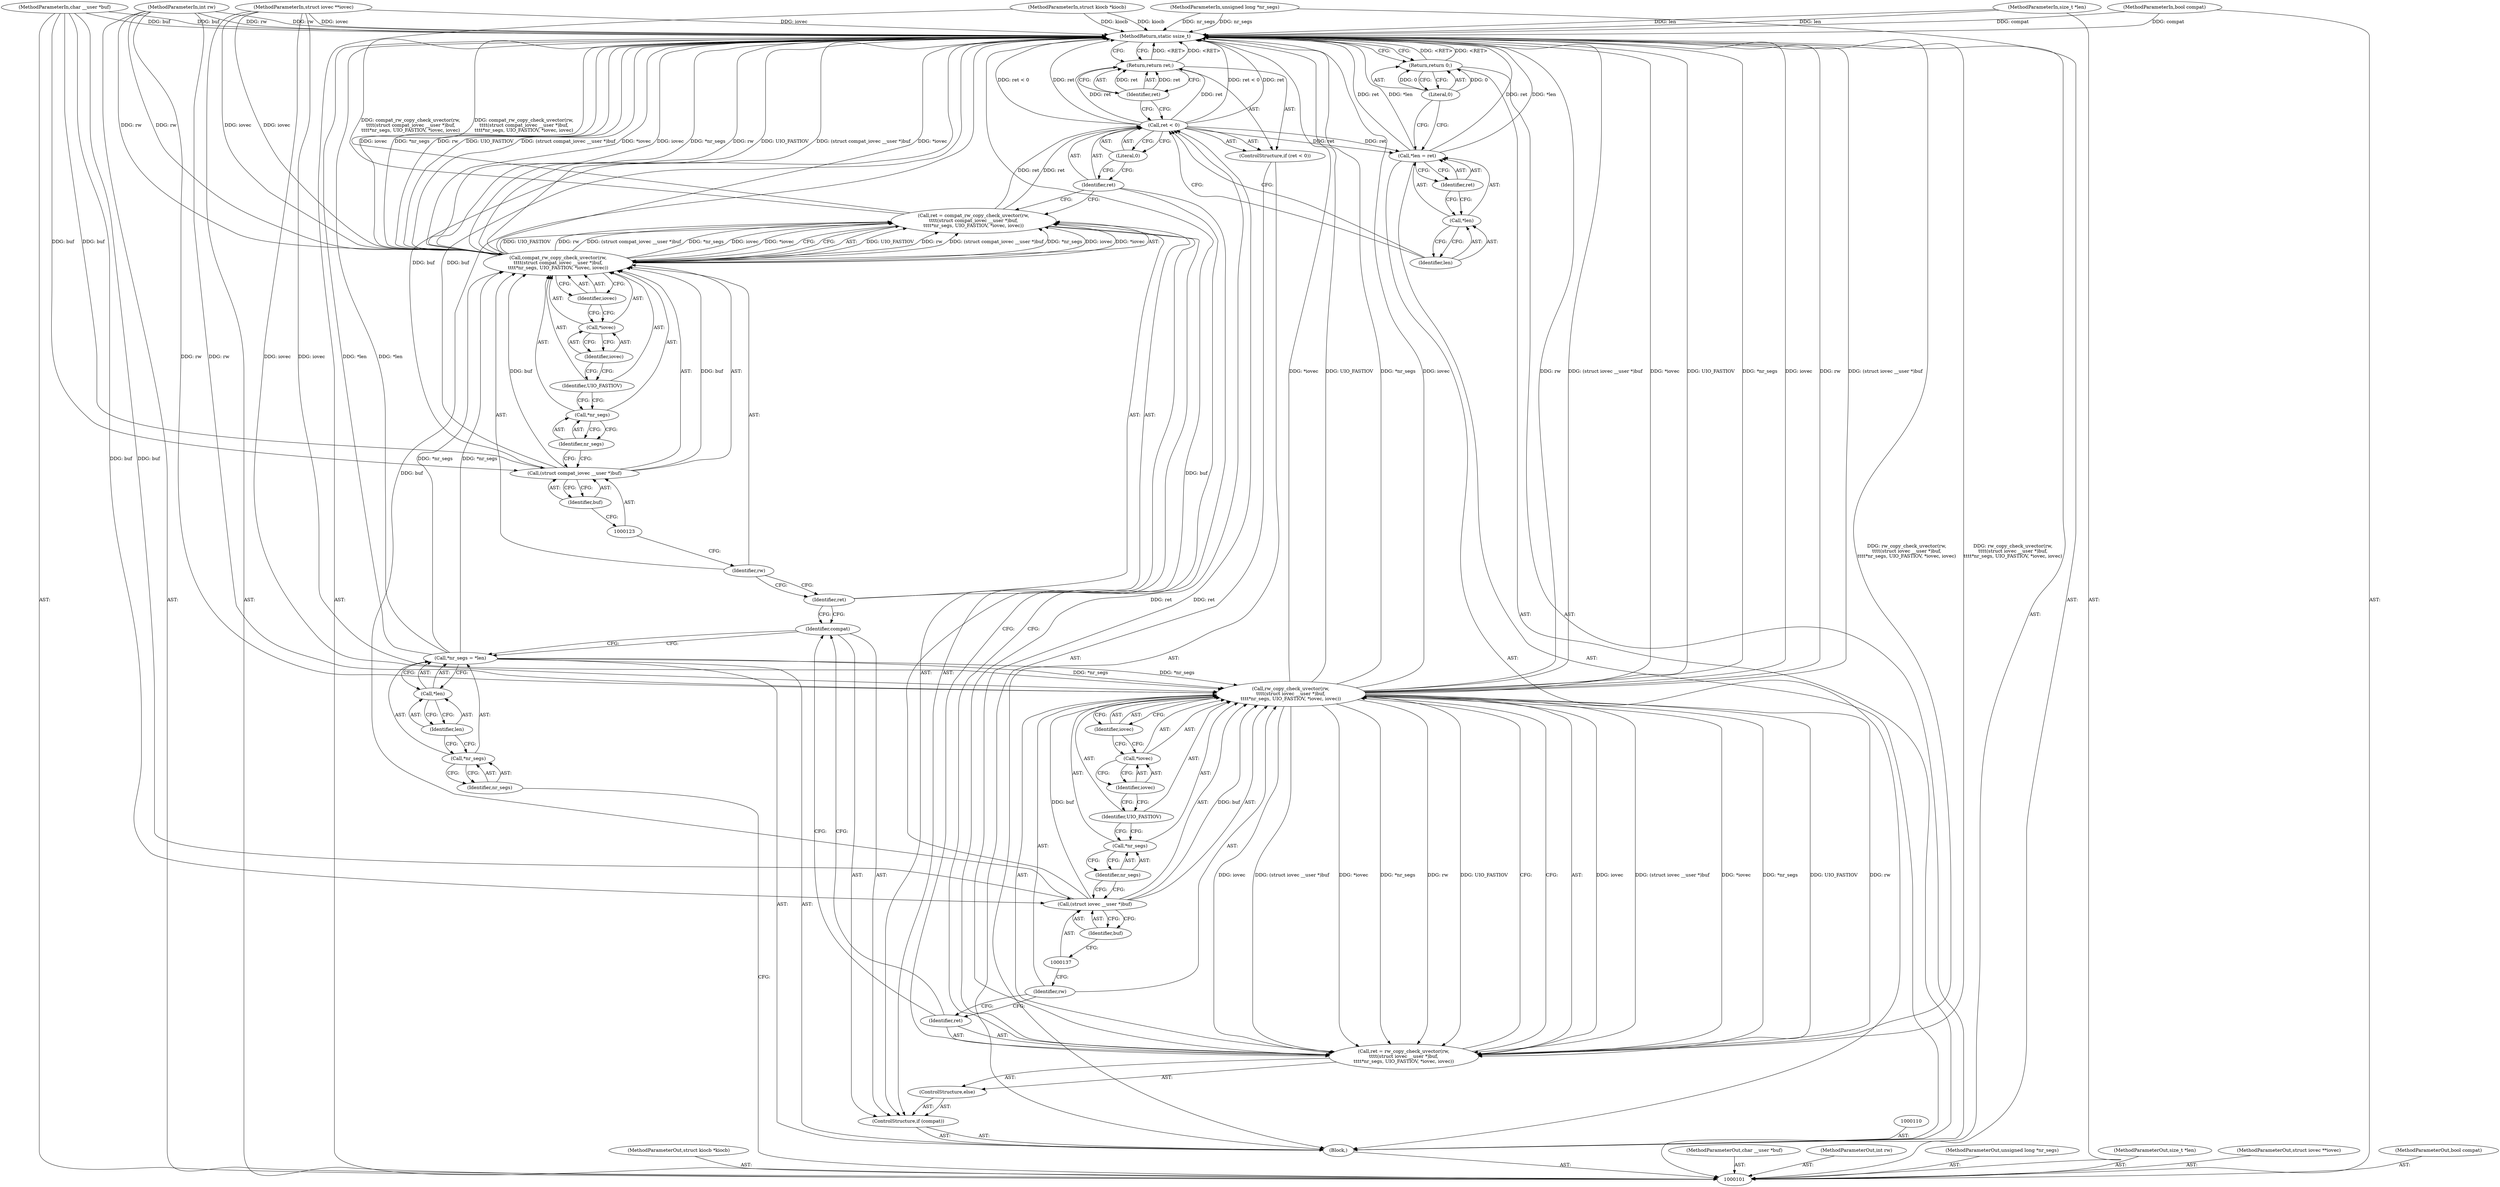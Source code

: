 digraph "1_linux_4c185ce06dca14f5cea192f5a2c981ef50663f2b_1" {
"1000157" [label="(MethodReturn,static ssize_t)"];
"1000102" [label="(MethodParameterIn,struct kiocb *kiocb)"];
"1000207" [label="(MethodParameterOut,struct kiocb *kiocb)"];
"1000111" [label="(Call,*nr_segs = *len)"];
"1000112" [label="(Call,*nr_segs)"];
"1000114" [label="(Call,*len)"];
"1000115" [label="(Identifier,len)"];
"1000113" [label="(Identifier,nr_segs)"];
"1000116" [label="(ControlStructure,if (compat))"];
"1000117" [label="(Identifier,compat)"];
"1000118" [label="(Call,ret = compat_rw_copy_check_uvector(rw,\n\t\t\t\t(struct compat_iovec __user *)buf,\n\t\t\t\t*nr_segs, UIO_FASTIOV, *iovec, iovec))"];
"1000119" [label="(Identifier,ret)"];
"1000121" [label="(Identifier,rw)"];
"1000120" [label="(Call,compat_rw_copy_check_uvector(rw,\n\t\t\t\t(struct compat_iovec __user *)buf,\n\t\t\t\t*nr_segs, UIO_FASTIOV, *iovec, iovec))"];
"1000124" [label="(Identifier,buf)"];
"1000122" [label="(Call,(struct compat_iovec __user *)buf)"];
"1000127" [label="(Identifier,UIO_FASTIOV)"];
"1000128" [label="(Call,*iovec)"];
"1000129" [label="(Identifier,iovec)"];
"1000130" [label="(Identifier,iovec)"];
"1000125" [label="(Call,*nr_segs)"];
"1000126" [label="(Identifier,nr_segs)"];
"1000131" [label="(ControlStructure,else)"];
"1000132" [label="(Call,ret = rw_copy_check_uvector(rw,\n\t\t\t\t(struct iovec __user *)buf,\n\t\t\t\t*nr_segs, UIO_FASTIOV, *iovec, iovec))"];
"1000133" [label="(Identifier,ret)"];
"1000135" [label="(Identifier,rw)"];
"1000134" [label="(Call,rw_copy_check_uvector(rw,\n\t\t\t\t(struct iovec __user *)buf,\n\t\t\t\t*nr_segs, UIO_FASTIOV, *iovec, iovec))"];
"1000104" [label="(MethodParameterIn,char __user *buf)"];
"1000209" [label="(MethodParameterOut,char __user *buf)"];
"1000103" [label="(MethodParameterIn,int rw)"];
"1000208" [label="(MethodParameterOut,int rw)"];
"1000138" [label="(Identifier,buf)"];
"1000136" [label="(Call,(struct iovec __user *)buf)"];
"1000141" [label="(Identifier,UIO_FASTIOV)"];
"1000142" [label="(Call,*iovec)"];
"1000143" [label="(Identifier,iovec)"];
"1000144" [label="(Identifier,iovec)"];
"1000139" [label="(Call,*nr_segs)"];
"1000140" [label="(Identifier,nr_segs)"];
"1000145" [label="(ControlStructure,if (ret < 0))"];
"1000148" [label="(Literal,0)"];
"1000146" [label="(Call,ret < 0)"];
"1000147" [label="(Identifier,ret)"];
"1000149" [label="(Return,return ret;)"];
"1000150" [label="(Identifier,ret)"];
"1000151" [label="(Call,*len = ret)"];
"1000152" [label="(Call,*len)"];
"1000153" [label="(Identifier,len)"];
"1000154" [label="(Identifier,ret)"];
"1000155" [label="(Return,return 0;)"];
"1000156" [label="(Literal,0)"];
"1000105" [label="(MethodParameterIn,unsigned long *nr_segs)"];
"1000210" [label="(MethodParameterOut,unsigned long *nr_segs)"];
"1000106" [label="(MethodParameterIn,size_t *len)"];
"1000211" [label="(MethodParameterOut,size_t *len)"];
"1000107" [label="(MethodParameterIn,struct iovec **iovec)"];
"1000212" [label="(MethodParameterOut,struct iovec **iovec)"];
"1000108" [label="(MethodParameterIn,bool compat)"];
"1000213" [label="(MethodParameterOut,bool compat)"];
"1000109" [label="(Block,)"];
"1000157" -> "1000101"  [label="AST: "];
"1000157" -> "1000149"  [label="CFG: "];
"1000157" -> "1000155"  [label="CFG: "];
"1000155" -> "1000157"  [label="DDG: <RET>"];
"1000149" -> "1000157"  [label="DDG: <RET>"];
"1000120" -> "1000157"  [label="DDG: iovec"];
"1000120" -> "1000157"  [label="DDG: *nr_segs"];
"1000120" -> "1000157"  [label="DDG: rw"];
"1000120" -> "1000157"  [label="DDG: UIO_FASTIOV"];
"1000120" -> "1000157"  [label="DDG: (struct compat_iovec __user *)buf"];
"1000120" -> "1000157"  [label="DDG: *iovec"];
"1000134" -> "1000157"  [label="DDG: *iovec"];
"1000134" -> "1000157"  [label="DDG: UIO_FASTIOV"];
"1000134" -> "1000157"  [label="DDG: *nr_segs"];
"1000134" -> "1000157"  [label="DDG: iovec"];
"1000134" -> "1000157"  [label="DDG: rw"];
"1000134" -> "1000157"  [label="DDG: (struct iovec __user *)buf"];
"1000108" -> "1000157"  [label="DDG: compat"];
"1000104" -> "1000157"  [label="DDG: buf"];
"1000105" -> "1000157"  [label="DDG: nr_segs"];
"1000111" -> "1000157"  [label="DDG: *len"];
"1000151" -> "1000157"  [label="DDG: *len"];
"1000151" -> "1000157"  [label="DDG: ret"];
"1000102" -> "1000157"  [label="DDG: kiocb"];
"1000146" -> "1000157"  [label="DDG: ret < 0"];
"1000146" -> "1000157"  [label="DDG: ret"];
"1000106" -> "1000157"  [label="DDG: len"];
"1000122" -> "1000157"  [label="DDG: buf"];
"1000107" -> "1000157"  [label="DDG: iovec"];
"1000103" -> "1000157"  [label="DDG: rw"];
"1000132" -> "1000157"  [label="DDG: rw_copy_check_uvector(rw,\n\t\t\t\t(struct iovec __user *)buf,\n\t\t\t\t*nr_segs, UIO_FASTIOV, *iovec, iovec)"];
"1000118" -> "1000157"  [label="DDG: compat_rw_copy_check_uvector(rw,\n\t\t\t\t(struct compat_iovec __user *)buf,\n\t\t\t\t*nr_segs, UIO_FASTIOV, *iovec, iovec)"];
"1000136" -> "1000157"  [label="DDG: buf"];
"1000102" -> "1000101"  [label="AST: "];
"1000102" -> "1000157"  [label="DDG: kiocb"];
"1000207" -> "1000101"  [label="AST: "];
"1000111" -> "1000109"  [label="AST: "];
"1000111" -> "1000114"  [label="CFG: "];
"1000112" -> "1000111"  [label="AST: "];
"1000114" -> "1000111"  [label="AST: "];
"1000117" -> "1000111"  [label="CFG: "];
"1000111" -> "1000157"  [label="DDG: *len"];
"1000111" -> "1000120"  [label="DDG: *nr_segs"];
"1000111" -> "1000134"  [label="DDG: *nr_segs"];
"1000112" -> "1000111"  [label="AST: "];
"1000112" -> "1000113"  [label="CFG: "];
"1000113" -> "1000112"  [label="AST: "];
"1000115" -> "1000112"  [label="CFG: "];
"1000114" -> "1000111"  [label="AST: "];
"1000114" -> "1000115"  [label="CFG: "];
"1000115" -> "1000114"  [label="AST: "];
"1000111" -> "1000114"  [label="CFG: "];
"1000115" -> "1000114"  [label="AST: "];
"1000115" -> "1000112"  [label="CFG: "];
"1000114" -> "1000115"  [label="CFG: "];
"1000113" -> "1000112"  [label="AST: "];
"1000113" -> "1000101"  [label="CFG: "];
"1000112" -> "1000113"  [label="CFG: "];
"1000116" -> "1000109"  [label="AST: "];
"1000117" -> "1000116"  [label="AST: "];
"1000118" -> "1000116"  [label="AST: "];
"1000131" -> "1000116"  [label="AST: "];
"1000117" -> "1000116"  [label="AST: "];
"1000117" -> "1000111"  [label="CFG: "];
"1000119" -> "1000117"  [label="CFG: "];
"1000133" -> "1000117"  [label="CFG: "];
"1000118" -> "1000116"  [label="AST: "];
"1000118" -> "1000120"  [label="CFG: "];
"1000119" -> "1000118"  [label="AST: "];
"1000120" -> "1000118"  [label="AST: "];
"1000147" -> "1000118"  [label="CFG: "];
"1000118" -> "1000157"  [label="DDG: compat_rw_copy_check_uvector(rw,\n\t\t\t\t(struct compat_iovec __user *)buf,\n\t\t\t\t*nr_segs, UIO_FASTIOV, *iovec, iovec)"];
"1000120" -> "1000118"  [label="DDG: UIO_FASTIOV"];
"1000120" -> "1000118"  [label="DDG: rw"];
"1000120" -> "1000118"  [label="DDG: (struct compat_iovec __user *)buf"];
"1000120" -> "1000118"  [label="DDG: *nr_segs"];
"1000120" -> "1000118"  [label="DDG: iovec"];
"1000120" -> "1000118"  [label="DDG: *iovec"];
"1000118" -> "1000146"  [label="DDG: ret"];
"1000119" -> "1000118"  [label="AST: "];
"1000119" -> "1000117"  [label="CFG: "];
"1000121" -> "1000119"  [label="CFG: "];
"1000121" -> "1000120"  [label="AST: "];
"1000121" -> "1000119"  [label="CFG: "];
"1000123" -> "1000121"  [label="CFG: "];
"1000120" -> "1000118"  [label="AST: "];
"1000120" -> "1000130"  [label="CFG: "];
"1000121" -> "1000120"  [label="AST: "];
"1000122" -> "1000120"  [label="AST: "];
"1000125" -> "1000120"  [label="AST: "];
"1000127" -> "1000120"  [label="AST: "];
"1000128" -> "1000120"  [label="AST: "];
"1000130" -> "1000120"  [label="AST: "];
"1000118" -> "1000120"  [label="CFG: "];
"1000120" -> "1000157"  [label="DDG: iovec"];
"1000120" -> "1000157"  [label="DDG: *nr_segs"];
"1000120" -> "1000157"  [label="DDG: rw"];
"1000120" -> "1000157"  [label="DDG: UIO_FASTIOV"];
"1000120" -> "1000157"  [label="DDG: (struct compat_iovec __user *)buf"];
"1000120" -> "1000157"  [label="DDG: *iovec"];
"1000120" -> "1000118"  [label="DDG: UIO_FASTIOV"];
"1000120" -> "1000118"  [label="DDG: rw"];
"1000120" -> "1000118"  [label="DDG: (struct compat_iovec __user *)buf"];
"1000120" -> "1000118"  [label="DDG: *nr_segs"];
"1000120" -> "1000118"  [label="DDG: iovec"];
"1000120" -> "1000118"  [label="DDG: *iovec"];
"1000103" -> "1000120"  [label="DDG: rw"];
"1000122" -> "1000120"  [label="DDG: buf"];
"1000111" -> "1000120"  [label="DDG: *nr_segs"];
"1000107" -> "1000120"  [label="DDG: iovec"];
"1000124" -> "1000122"  [label="AST: "];
"1000124" -> "1000123"  [label="CFG: "];
"1000122" -> "1000124"  [label="CFG: "];
"1000122" -> "1000120"  [label="AST: "];
"1000122" -> "1000124"  [label="CFG: "];
"1000123" -> "1000122"  [label="AST: "];
"1000124" -> "1000122"  [label="AST: "];
"1000126" -> "1000122"  [label="CFG: "];
"1000122" -> "1000157"  [label="DDG: buf"];
"1000122" -> "1000120"  [label="DDG: buf"];
"1000104" -> "1000122"  [label="DDG: buf"];
"1000127" -> "1000120"  [label="AST: "];
"1000127" -> "1000125"  [label="CFG: "];
"1000129" -> "1000127"  [label="CFG: "];
"1000128" -> "1000120"  [label="AST: "];
"1000128" -> "1000129"  [label="CFG: "];
"1000129" -> "1000128"  [label="AST: "];
"1000130" -> "1000128"  [label="CFG: "];
"1000129" -> "1000128"  [label="AST: "];
"1000129" -> "1000127"  [label="CFG: "];
"1000128" -> "1000129"  [label="CFG: "];
"1000130" -> "1000120"  [label="AST: "];
"1000130" -> "1000128"  [label="CFG: "];
"1000120" -> "1000130"  [label="CFG: "];
"1000125" -> "1000120"  [label="AST: "];
"1000125" -> "1000126"  [label="CFG: "];
"1000126" -> "1000125"  [label="AST: "];
"1000127" -> "1000125"  [label="CFG: "];
"1000126" -> "1000125"  [label="AST: "];
"1000126" -> "1000122"  [label="CFG: "];
"1000125" -> "1000126"  [label="CFG: "];
"1000131" -> "1000116"  [label="AST: "];
"1000132" -> "1000131"  [label="AST: "];
"1000132" -> "1000131"  [label="AST: "];
"1000132" -> "1000134"  [label="CFG: "];
"1000133" -> "1000132"  [label="AST: "];
"1000134" -> "1000132"  [label="AST: "];
"1000147" -> "1000132"  [label="CFG: "];
"1000132" -> "1000157"  [label="DDG: rw_copy_check_uvector(rw,\n\t\t\t\t(struct iovec __user *)buf,\n\t\t\t\t*nr_segs, UIO_FASTIOV, *iovec, iovec)"];
"1000134" -> "1000132"  [label="DDG: iovec"];
"1000134" -> "1000132"  [label="DDG: (struct iovec __user *)buf"];
"1000134" -> "1000132"  [label="DDG: *iovec"];
"1000134" -> "1000132"  [label="DDG: *nr_segs"];
"1000134" -> "1000132"  [label="DDG: UIO_FASTIOV"];
"1000134" -> "1000132"  [label="DDG: rw"];
"1000132" -> "1000146"  [label="DDG: ret"];
"1000133" -> "1000132"  [label="AST: "];
"1000133" -> "1000117"  [label="CFG: "];
"1000135" -> "1000133"  [label="CFG: "];
"1000135" -> "1000134"  [label="AST: "];
"1000135" -> "1000133"  [label="CFG: "];
"1000137" -> "1000135"  [label="CFG: "];
"1000134" -> "1000132"  [label="AST: "];
"1000134" -> "1000144"  [label="CFG: "];
"1000135" -> "1000134"  [label="AST: "];
"1000136" -> "1000134"  [label="AST: "];
"1000139" -> "1000134"  [label="AST: "];
"1000141" -> "1000134"  [label="AST: "];
"1000142" -> "1000134"  [label="AST: "];
"1000144" -> "1000134"  [label="AST: "];
"1000132" -> "1000134"  [label="CFG: "];
"1000134" -> "1000157"  [label="DDG: *iovec"];
"1000134" -> "1000157"  [label="DDG: UIO_FASTIOV"];
"1000134" -> "1000157"  [label="DDG: *nr_segs"];
"1000134" -> "1000157"  [label="DDG: iovec"];
"1000134" -> "1000157"  [label="DDG: rw"];
"1000134" -> "1000157"  [label="DDG: (struct iovec __user *)buf"];
"1000134" -> "1000132"  [label="DDG: iovec"];
"1000134" -> "1000132"  [label="DDG: (struct iovec __user *)buf"];
"1000134" -> "1000132"  [label="DDG: *iovec"];
"1000134" -> "1000132"  [label="DDG: *nr_segs"];
"1000134" -> "1000132"  [label="DDG: UIO_FASTIOV"];
"1000134" -> "1000132"  [label="DDG: rw"];
"1000103" -> "1000134"  [label="DDG: rw"];
"1000136" -> "1000134"  [label="DDG: buf"];
"1000111" -> "1000134"  [label="DDG: *nr_segs"];
"1000107" -> "1000134"  [label="DDG: iovec"];
"1000104" -> "1000101"  [label="AST: "];
"1000104" -> "1000157"  [label="DDG: buf"];
"1000104" -> "1000122"  [label="DDG: buf"];
"1000104" -> "1000136"  [label="DDG: buf"];
"1000209" -> "1000101"  [label="AST: "];
"1000103" -> "1000101"  [label="AST: "];
"1000103" -> "1000157"  [label="DDG: rw"];
"1000103" -> "1000120"  [label="DDG: rw"];
"1000103" -> "1000134"  [label="DDG: rw"];
"1000208" -> "1000101"  [label="AST: "];
"1000138" -> "1000136"  [label="AST: "];
"1000138" -> "1000137"  [label="CFG: "];
"1000136" -> "1000138"  [label="CFG: "];
"1000136" -> "1000134"  [label="AST: "];
"1000136" -> "1000138"  [label="CFG: "];
"1000137" -> "1000136"  [label="AST: "];
"1000138" -> "1000136"  [label="AST: "];
"1000140" -> "1000136"  [label="CFG: "];
"1000136" -> "1000157"  [label="DDG: buf"];
"1000136" -> "1000134"  [label="DDG: buf"];
"1000104" -> "1000136"  [label="DDG: buf"];
"1000141" -> "1000134"  [label="AST: "];
"1000141" -> "1000139"  [label="CFG: "];
"1000143" -> "1000141"  [label="CFG: "];
"1000142" -> "1000134"  [label="AST: "];
"1000142" -> "1000143"  [label="CFG: "];
"1000143" -> "1000142"  [label="AST: "];
"1000144" -> "1000142"  [label="CFG: "];
"1000143" -> "1000142"  [label="AST: "];
"1000143" -> "1000141"  [label="CFG: "];
"1000142" -> "1000143"  [label="CFG: "];
"1000144" -> "1000134"  [label="AST: "];
"1000144" -> "1000142"  [label="CFG: "];
"1000134" -> "1000144"  [label="CFG: "];
"1000139" -> "1000134"  [label="AST: "];
"1000139" -> "1000140"  [label="CFG: "];
"1000140" -> "1000139"  [label="AST: "];
"1000141" -> "1000139"  [label="CFG: "];
"1000140" -> "1000139"  [label="AST: "];
"1000140" -> "1000136"  [label="CFG: "];
"1000139" -> "1000140"  [label="CFG: "];
"1000145" -> "1000109"  [label="AST: "];
"1000146" -> "1000145"  [label="AST: "];
"1000149" -> "1000145"  [label="AST: "];
"1000148" -> "1000146"  [label="AST: "];
"1000148" -> "1000147"  [label="CFG: "];
"1000146" -> "1000148"  [label="CFG: "];
"1000146" -> "1000145"  [label="AST: "];
"1000146" -> "1000148"  [label="CFG: "];
"1000147" -> "1000146"  [label="AST: "];
"1000148" -> "1000146"  [label="AST: "];
"1000150" -> "1000146"  [label="CFG: "];
"1000153" -> "1000146"  [label="CFG: "];
"1000146" -> "1000157"  [label="DDG: ret < 0"];
"1000146" -> "1000157"  [label="DDG: ret"];
"1000132" -> "1000146"  [label="DDG: ret"];
"1000118" -> "1000146"  [label="DDG: ret"];
"1000146" -> "1000149"  [label="DDG: ret"];
"1000146" -> "1000151"  [label="DDG: ret"];
"1000147" -> "1000146"  [label="AST: "];
"1000147" -> "1000118"  [label="CFG: "];
"1000147" -> "1000132"  [label="CFG: "];
"1000148" -> "1000147"  [label="CFG: "];
"1000149" -> "1000145"  [label="AST: "];
"1000149" -> "1000150"  [label="CFG: "];
"1000150" -> "1000149"  [label="AST: "];
"1000157" -> "1000149"  [label="CFG: "];
"1000149" -> "1000157"  [label="DDG: <RET>"];
"1000150" -> "1000149"  [label="DDG: ret"];
"1000146" -> "1000149"  [label="DDG: ret"];
"1000150" -> "1000149"  [label="AST: "];
"1000150" -> "1000146"  [label="CFG: "];
"1000149" -> "1000150"  [label="CFG: "];
"1000150" -> "1000149"  [label="DDG: ret"];
"1000151" -> "1000109"  [label="AST: "];
"1000151" -> "1000154"  [label="CFG: "];
"1000152" -> "1000151"  [label="AST: "];
"1000154" -> "1000151"  [label="AST: "];
"1000156" -> "1000151"  [label="CFG: "];
"1000151" -> "1000157"  [label="DDG: *len"];
"1000151" -> "1000157"  [label="DDG: ret"];
"1000146" -> "1000151"  [label="DDG: ret"];
"1000152" -> "1000151"  [label="AST: "];
"1000152" -> "1000153"  [label="CFG: "];
"1000153" -> "1000152"  [label="AST: "];
"1000154" -> "1000152"  [label="CFG: "];
"1000153" -> "1000152"  [label="AST: "];
"1000153" -> "1000146"  [label="CFG: "];
"1000152" -> "1000153"  [label="CFG: "];
"1000154" -> "1000151"  [label="AST: "];
"1000154" -> "1000152"  [label="CFG: "];
"1000151" -> "1000154"  [label="CFG: "];
"1000155" -> "1000109"  [label="AST: "];
"1000155" -> "1000156"  [label="CFG: "];
"1000156" -> "1000155"  [label="AST: "];
"1000157" -> "1000155"  [label="CFG: "];
"1000155" -> "1000157"  [label="DDG: <RET>"];
"1000156" -> "1000155"  [label="DDG: 0"];
"1000156" -> "1000155"  [label="AST: "];
"1000156" -> "1000151"  [label="CFG: "];
"1000155" -> "1000156"  [label="CFG: "];
"1000156" -> "1000155"  [label="DDG: 0"];
"1000105" -> "1000101"  [label="AST: "];
"1000105" -> "1000157"  [label="DDG: nr_segs"];
"1000210" -> "1000101"  [label="AST: "];
"1000106" -> "1000101"  [label="AST: "];
"1000106" -> "1000157"  [label="DDG: len"];
"1000211" -> "1000101"  [label="AST: "];
"1000107" -> "1000101"  [label="AST: "];
"1000107" -> "1000157"  [label="DDG: iovec"];
"1000107" -> "1000120"  [label="DDG: iovec"];
"1000107" -> "1000134"  [label="DDG: iovec"];
"1000212" -> "1000101"  [label="AST: "];
"1000108" -> "1000101"  [label="AST: "];
"1000108" -> "1000157"  [label="DDG: compat"];
"1000213" -> "1000101"  [label="AST: "];
"1000109" -> "1000101"  [label="AST: "];
"1000110" -> "1000109"  [label="AST: "];
"1000111" -> "1000109"  [label="AST: "];
"1000116" -> "1000109"  [label="AST: "];
"1000145" -> "1000109"  [label="AST: "];
"1000151" -> "1000109"  [label="AST: "];
"1000155" -> "1000109"  [label="AST: "];
}
